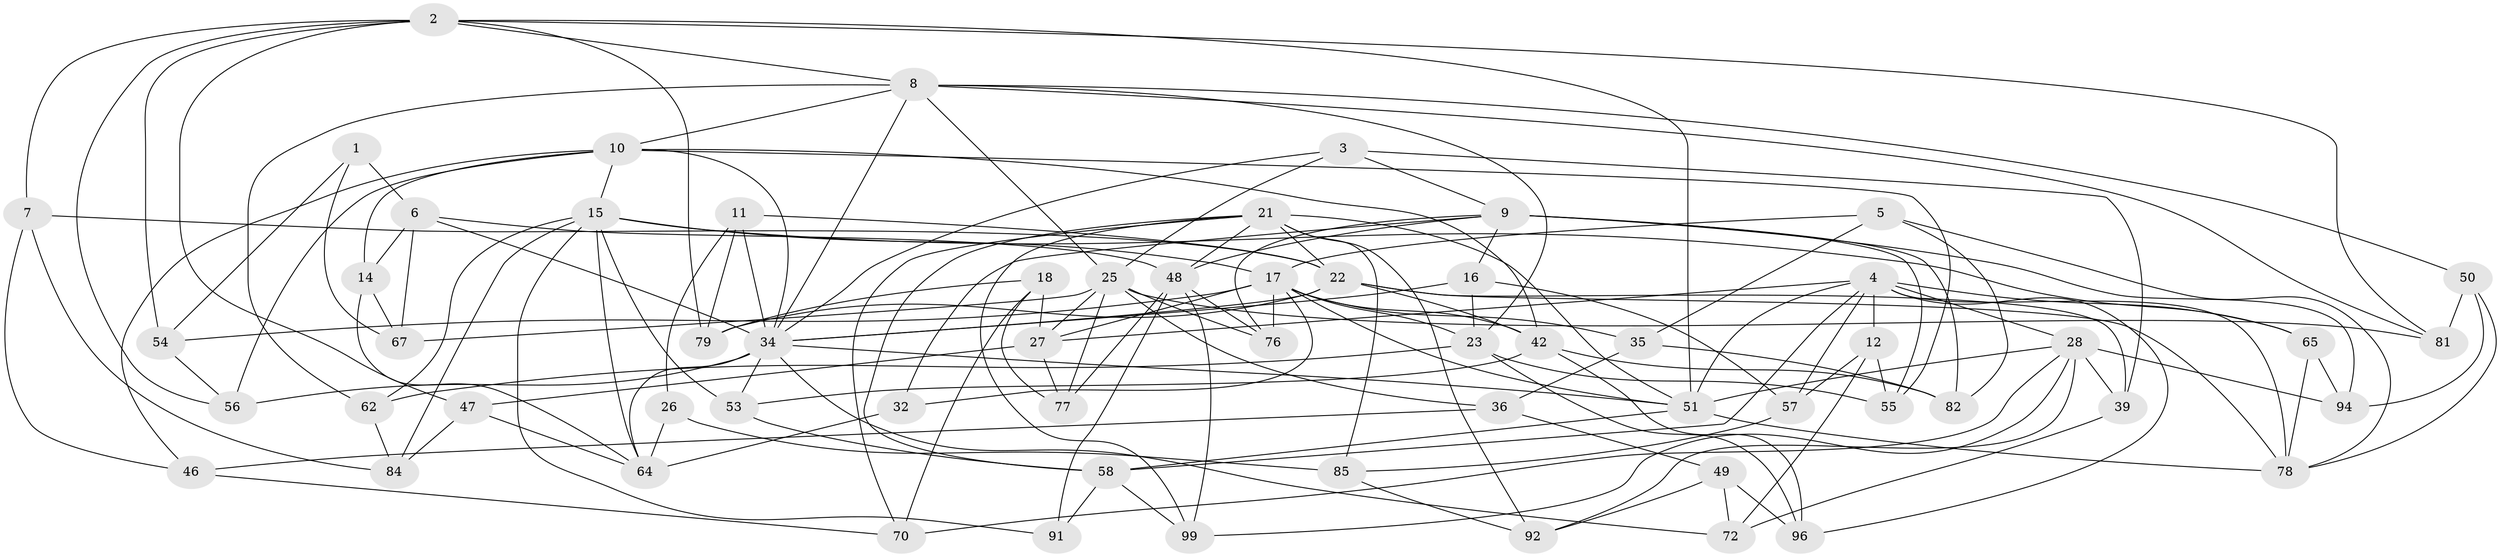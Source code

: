 // original degree distribution, {4: 1.0}
// Generated by graph-tools (version 1.1) at 2025/21/03/04/25 18:21:01]
// undirected, 61 vertices, 157 edges
graph export_dot {
graph [start="1"]
  node [color=gray90,style=filled];
  1;
  2 [super="+20"];
  3;
  4 [super="+41+13"];
  5;
  6 [super="+44"];
  7;
  8 [super="+97+69"];
  9 [super="+30+66"];
  10 [super="+59+45"];
  11;
  12;
  14;
  15 [super="+100+88"];
  16;
  17 [super="+52+19"];
  18;
  21 [super="+31"];
  22 [super="+71+29"];
  23 [super="+37"];
  25 [super="+40+74"];
  26;
  27 [super="+33"];
  28 [super="+38+86"];
  32;
  34 [super="+61"];
  35;
  36;
  39;
  42 [super="+98"];
  46;
  47;
  48 [super="+93"];
  49;
  50;
  51 [super="+63+89"];
  53;
  54;
  55;
  56;
  57;
  58 [super="+73"];
  62;
  64 [super="+68+90"];
  65;
  67;
  70;
  72;
  76;
  77;
  78 [super="+80"];
  79;
  81;
  82;
  84;
  85;
  91;
  92;
  94;
  96;
  99;
  1 -- 6 [weight=2];
  1 -- 67;
  1 -- 54;
  2 -- 54;
  2 -- 47;
  2 -- 51;
  2 -- 81;
  2 -- 7;
  2 -- 56;
  2 -- 79;
  2 -- 8;
  3 -- 9;
  3 -- 39;
  3 -- 25;
  3 -- 34;
  4 -- 96;
  4 -- 51;
  4 -- 57;
  4 -- 58;
  4 -- 28 [weight=2];
  4 -- 65;
  4 -- 27;
  4 -- 12;
  4 -- 78;
  5 -- 35;
  5 -- 82;
  5 -- 17;
  5 -- 78;
  6 -- 48;
  6 -- 14;
  6 -- 34;
  6 -- 67;
  7 -- 84;
  7 -- 46;
  7 -- 22;
  8 -- 81;
  8 -- 23;
  8 -- 25;
  8 -- 62;
  8 -- 10;
  8 -- 50;
  8 -- 34;
  9 -- 82;
  9 -- 16;
  9 -- 32;
  9 -- 76;
  9 -- 48;
  9 -- 94;
  9 -- 55;
  10 -- 56;
  10 -- 46;
  10 -- 14;
  10 -- 15;
  10 -- 42;
  10 -- 55;
  10 -- 34;
  11 -- 79;
  11 -- 26;
  11 -- 22;
  11 -- 34;
  12 -- 57;
  12 -- 72;
  12 -- 55;
  14 -- 67;
  14 -- 64;
  15 -- 62;
  15 -- 65;
  15 -- 91;
  15 -- 84;
  15 -- 53;
  15 -- 64;
  15 -- 17;
  16 -- 57;
  16 -- 23;
  16 -- 34;
  17 -- 35;
  17 -- 42;
  17 -- 54;
  17 -- 23;
  17 -- 32;
  17 -- 51;
  17 -- 27;
  17 -- 76;
  18 -- 79;
  18 -- 27;
  18 -- 77;
  18 -- 70;
  21 -- 99;
  21 -- 51;
  21 -- 48;
  21 -- 22;
  21 -- 85;
  21 -- 70;
  21 -- 58;
  21 -- 92;
  22 -- 42;
  22 -- 78;
  22 -- 79;
  22 -- 39;
  22 -- 34;
  23 -- 55;
  23 -- 96;
  23 -- 62;
  25 -- 77;
  25 -- 81;
  25 -- 67;
  25 -- 27;
  25 -- 36;
  25 -- 76;
  26 -- 85;
  26 -- 64 [weight=2];
  27 -- 77;
  27 -- 47;
  28 -- 99;
  28 -- 39;
  28 -- 94;
  28 -- 92;
  28 -- 51;
  28 -- 70;
  32 -- 64 [weight=2];
  34 -- 56;
  34 -- 72;
  34 -- 64;
  34 -- 51;
  34 -- 53;
  35 -- 82;
  35 -- 36;
  36 -- 49;
  36 -- 46;
  39 -- 72;
  42 -- 82;
  42 -- 96;
  42 -- 53;
  46 -- 70;
  47 -- 64;
  47 -- 84;
  48 -- 91 [weight=2];
  48 -- 99;
  48 -- 76;
  48 -- 77;
  49 -- 96;
  49 -- 92;
  49 -- 72;
  50 -- 94;
  50 -- 78;
  50 -- 81;
  51 -- 78;
  51 -- 58;
  53 -- 58;
  54 -- 56;
  57 -- 85;
  58 -- 99;
  58 -- 91;
  62 -- 84;
  65 -- 94;
  65 -- 78;
  85 -- 92;
}
